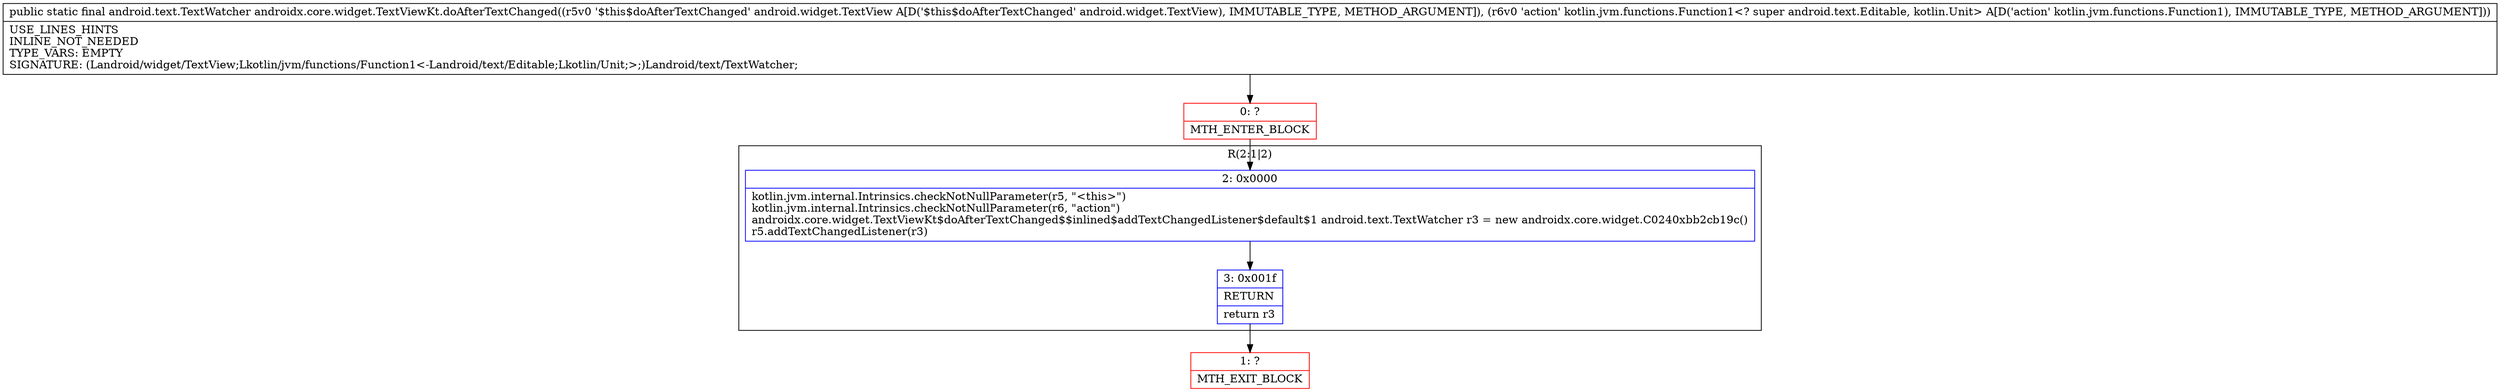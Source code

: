 digraph "CFG forandroidx.core.widget.TextViewKt.doAfterTextChanged(Landroid\/widget\/TextView;Lkotlin\/jvm\/functions\/Function1;)Landroid\/text\/TextWatcher;" {
subgraph cluster_Region_703261356 {
label = "R(2:1|2)";
node [shape=record,color=blue];
Node_2 [shape=record,label="{2\:\ 0x0000|kotlin.jvm.internal.Intrinsics.checkNotNullParameter(r5, \"\<this\>\")\lkotlin.jvm.internal.Intrinsics.checkNotNullParameter(r6, \"action\")\landroidx.core.widget.TextViewKt$doAfterTextChanged$$inlined$addTextChangedListener$default$1 android.text.TextWatcher r3 = new androidx.core.widget.C0240xbb2cb19c()\lr5.addTextChangedListener(r3)\l}"];
Node_3 [shape=record,label="{3\:\ 0x001f|RETURN\l|return r3\l}"];
}
Node_0 [shape=record,color=red,label="{0\:\ ?|MTH_ENTER_BLOCK\l}"];
Node_1 [shape=record,color=red,label="{1\:\ ?|MTH_EXIT_BLOCK\l}"];
MethodNode[shape=record,label="{public static final android.text.TextWatcher androidx.core.widget.TextViewKt.doAfterTextChanged((r5v0 '$this$doAfterTextChanged' android.widget.TextView A[D('$this$doAfterTextChanged' android.widget.TextView), IMMUTABLE_TYPE, METHOD_ARGUMENT]), (r6v0 'action' kotlin.jvm.functions.Function1\<? super android.text.Editable, kotlin.Unit\> A[D('action' kotlin.jvm.functions.Function1), IMMUTABLE_TYPE, METHOD_ARGUMENT]))  | USE_LINES_HINTS\lINLINE_NOT_NEEDED\lTYPE_VARS: EMPTY\lSIGNATURE: (Landroid\/widget\/TextView;Lkotlin\/jvm\/functions\/Function1\<\-Landroid\/text\/Editable;Lkotlin\/Unit;\>;)Landroid\/text\/TextWatcher;\l}"];
MethodNode -> Node_0;Node_2 -> Node_3;
Node_3 -> Node_1;
Node_0 -> Node_2;
}

